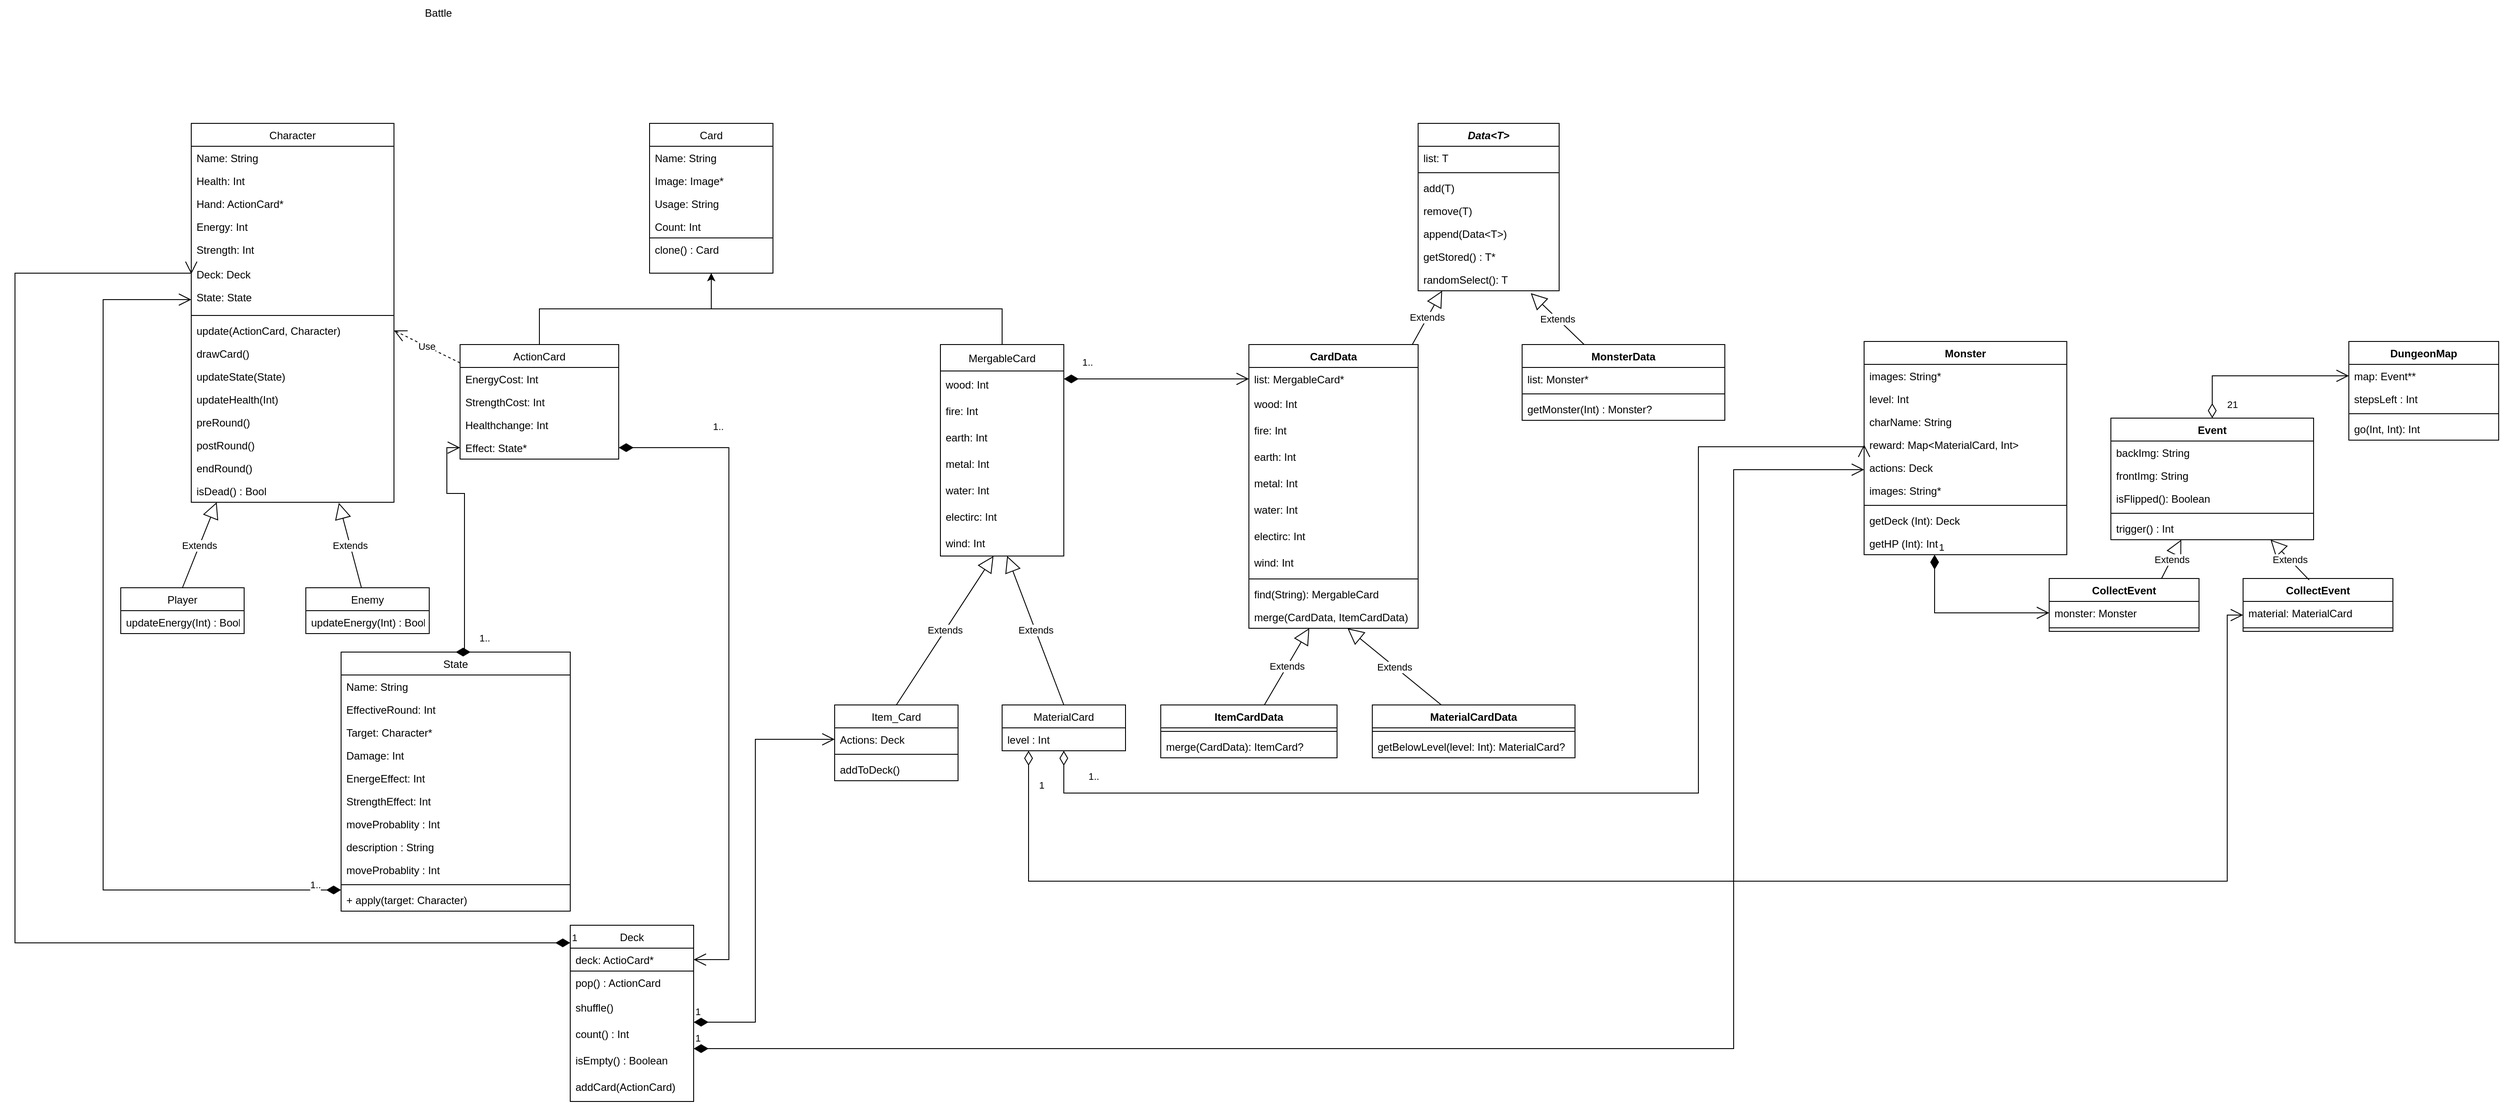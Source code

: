 <mxfile version="20.1.1" type="github">
  <diagram id="cSIMa4QUHb6lEiOD89_U" name="Page-1">
    <mxGraphModel dx="2714" dy="2231" grid="1" gridSize="10" guides="1" tooltips="1" connect="1" arrows="1" fold="1" page="1" pageScale="1" pageWidth="827" pageHeight="1169" math="0" shadow="0">
      <root>
        <mxCell id="0" />
        <mxCell id="1" parent="0" />
        <mxCell id="EJ1EdjsebkWO272Hhb9x-1" value="Player" style="swimlane;fontStyle=0;childLayout=stackLayout;horizontal=1;startSize=26;fillColor=none;horizontalStack=0;resizeParent=1;resizeParentMax=0;resizeLast=0;collapsible=1;marginBottom=0;" parent="1" vertex="1">
          <mxGeometry x="-270" y="-233" width="140" height="52" as="geometry" />
        </mxCell>
        <mxCell id="ngEIwyH2J2gvdWESKETZ-68" value="updateEnergy(Int) : Bool" style="text;strokeColor=default;fillColor=none;align=left;verticalAlign=top;spacingLeft=4;spacingRight=4;overflow=hidden;rotatable=0;points=[[0,0.5],[1,0.5]];portConstraint=eastwest;" vertex="1" parent="EJ1EdjsebkWO272Hhb9x-1">
          <mxGeometry y="26" width="140" height="26" as="geometry" />
        </mxCell>
        <mxCell id="EJ1EdjsebkWO272Hhb9x-5" value="Character" style="swimlane;fontStyle=0;childLayout=stackLayout;horizontal=1;startSize=26;fillColor=none;horizontalStack=0;resizeParent=1;resizeParentMax=0;resizeLast=0;collapsible=1;marginBottom=0;" parent="1" vertex="1">
          <mxGeometry x="-190" y="-760" width="230" height="430" as="geometry" />
        </mxCell>
        <mxCell id="EJ1EdjsebkWO272Hhb9x-7" value="Name: String" style="text;strokeColor=none;fillColor=none;align=left;verticalAlign=top;spacingLeft=4;spacingRight=4;overflow=hidden;rotatable=0;points=[[0,0.5],[1,0.5]];portConstraint=eastwest;" parent="EJ1EdjsebkWO272Hhb9x-5" vertex="1">
          <mxGeometry y="26" width="230" height="26" as="geometry" />
        </mxCell>
        <mxCell id="EJ1EdjsebkWO272Hhb9x-6" value="Health: Int" style="text;strokeColor=none;fillColor=none;align=left;verticalAlign=top;spacingLeft=4;spacingRight=4;overflow=hidden;rotatable=0;points=[[0,0.5],[1,0.5]];portConstraint=eastwest;" parent="EJ1EdjsebkWO272Hhb9x-5" vertex="1">
          <mxGeometry y="52" width="230" height="26" as="geometry" />
        </mxCell>
        <mxCell id="EJ1EdjsebkWO272Hhb9x-19" value="Hand: ActionCard*" style="text;strokeColor=none;fillColor=none;align=left;verticalAlign=top;spacingLeft=4;spacingRight=4;overflow=hidden;rotatable=0;points=[[0,0.5],[1,0.5]];portConstraint=eastwest;" parent="EJ1EdjsebkWO272Hhb9x-5" vertex="1">
          <mxGeometry y="78" width="230" height="26" as="geometry" />
        </mxCell>
        <mxCell id="EJ1EdjsebkWO272Hhb9x-2" value="Energy: Int" style="text;strokeColor=none;fillColor=none;align=left;verticalAlign=top;spacingLeft=4;spacingRight=4;overflow=hidden;rotatable=0;points=[[0,0.5],[1,0.5]];portConstraint=eastwest;" parent="EJ1EdjsebkWO272Hhb9x-5" vertex="1">
          <mxGeometry y="104" width="230" height="26" as="geometry" />
        </mxCell>
        <mxCell id="EJ1EdjsebkWO272Hhb9x-36" value="Strength: Int " style="text;strokeColor=none;fillColor=none;align=left;verticalAlign=top;spacingLeft=4;spacingRight=4;overflow=hidden;rotatable=0;points=[[0,0.5],[1,0.5]];portConstraint=eastwest;" parent="EJ1EdjsebkWO272Hhb9x-5" vertex="1">
          <mxGeometry y="130" width="230" height="28" as="geometry" />
        </mxCell>
        <mxCell id="EJ1EdjsebkWO272Hhb9x-8" value="Deck: Deck" style="text;strokeColor=none;fillColor=none;align=left;verticalAlign=top;spacingLeft=4;spacingRight=4;overflow=hidden;rotatable=0;points=[[0,0.5],[1,0.5]];portConstraint=eastwest;" parent="EJ1EdjsebkWO272Hhb9x-5" vertex="1">
          <mxGeometry y="158" width="230" height="26" as="geometry" />
        </mxCell>
        <mxCell id="EJ1EdjsebkWO272Hhb9x-20" value="State: State" style="text;strokeColor=none;fillColor=none;align=left;verticalAlign=top;spacingLeft=4;spacingRight=4;overflow=hidden;rotatable=0;points=[[0,0.5],[1,0.5]];portConstraint=eastwest;" parent="EJ1EdjsebkWO272Hhb9x-5" vertex="1">
          <mxGeometry y="184" width="230" height="30" as="geometry" />
        </mxCell>
        <mxCell id="EJ1EdjsebkWO272Hhb9x-25" value="" style="line;strokeWidth=1;fillColor=none;align=left;verticalAlign=middle;spacingTop=-1;spacingLeft=3;spacingRight=3;rotatable=0;labelPosition=right;points=[];portConstraint=eastwest;" parent="EJ1EdjsebkWO272Hhb9x-5" vertex="1">
          <mxGeometry y="214" width="230" height="8" as="geometry" />
        </mxCell>
        <mxCell id="EJ1EdjsebkWO272Hhb9x-24" value="update(ActionCard, Character)" style="text;strokeColor=none;fillColor=none;align=left;verticalAlign=top;spacingLeft=4;spacingRight=4;overflow=hidden;rotatable=0;points=[[0,0.5],[1,0.5]];portConstraint=eastwest;" parent="EJ1EdjsebkWO272Hhb9x-5" vertex="1">
          <mxGeometry y="222" width="230" height="26" as="geometry" />
        </mxCell>
        <mxCell id="EJ1EdjsebkWO272Hhb9x-26" value="drawCard()" style="text;strokeColor=none;fillColor=none;align=left;verticalAlign=top;spacingLeft=4;spacingRight=4;overflow=hidden;rotatable=0;points=[[0,0.5],[1,0.5]];portConstraint=eastwest;" parent="EJ1EdjsebkWO272Hhb9x-5" vertex="1">
          <mxGeometry y="248" width="230" height="26" as="geometry" />
        </mxCell>
        <mxCell id="EJ1EdjsebkWO272Hhb9x-27" value="updateState(State)" style="text;strokeColor=none;fillColor=none;align=left;verticalAlign=top;spacingLeft=4;spacingRight=4;overflow=hidden;rotatable=0;points=[[0,0.5],[1,0.5]];portConstraint=eastwest;" parent="EJ1EdjsebkWO272Hhb9x-5" vertex="1">
          <mxGeometry y="274" width="230" height="26" as="geometry" />
        </mxCell>
        <mxCell id="EJ1EdjsebkWO272Hhb9x-34" value="updateHealth(Int)" style="text;strokeColor=none;fillColor=none;align=left;verticalAlign=top;spacingLeft=4;spacingRight=4;overflow=hidden;rotatable=0;points=[[0,0.5],[1,0.5]];portConstraint=eastwest;" parent="EJ1EdjsebkWO272Hhb9x-5" vertex="1">
          <mxGeometry y="300" width="230" height="26" as="geometry" />
        </mxCell>
        <mxCell id="ngEIwyH2J2gvdWESKETZ-41" value="preRound() " style="text;strokeColor=none;fillColor=none;align=left;verticalAlign=top;spacingLeft=4;spacingRight=4;overflow=hidden;rotatable=0;points=[[0,0.5],[1,0.5]];portConstraint=eastwest;" vertex="1" parent="EJ1EdjsebkWO272Hhb9x-5">
          <mxGeometry y="326" width="230" height="26" as="geometry" />
        </mxCell>
        <mxCell id="ngEIwyH2J2gvdWESKETZ-42" value="postRound() " style="text;strokeColor=none;fillColor=none;align=left;verticalAlign=top;spacingLeft=4;spacingRight=4;overflow=hidden;rotatable=0;points=[[0,0.5],[1,0.5]];portConstraint=eastwest;" vertex="1" parent="EJ1EdjsebkWO272Hhb9x-5">
          <mxGeometry y="352" width="230" height="26" as="geometry" />
        </mxCell>
        <mxCell id="EJ1EdjsebkWO272Hhb9x-42" value="endRound() " style="text;strokeColor=none;fillColor=none;align=left;verticalAlign=top;spacingLeft=4;spacingRight=4;overflow=hidden;rotatable=0;points=[[0,0.5],[1,0.5]];portConstraint=eastwest;" parent="EJ1EdjsebkWO272Hhb9x-5" vertex="1">
          <mxGeometry y="378" width="230" height="26" as="geometry" />
        </mxCell>
        <mxCell id="EJ1EdjsebkWO272Hhb9x-41" value="isDead() : Bool" style="text;strokeColor=none;fillColor=none;align=left;verticalAlign=top;spacingLeft=4;spacingRight=4;overflow=hidden;rotatable=0;points=[[0,0.5],[1,0.5]];portConstraint=eastwest;" parent="EJ1EdjsebkWO272Hhb9x-5" vertex="1">
          <mxGeometry y="404" width="230" height="26" as="geometry" />
        </mxCell>
        <mxCell id="EJ1EdjsebkWO272Hhb9x-14" value="Enemy" style="swimlane;fontStyle=0;childLayout=stackLayout;horizontal=1;startSize=26;fillColor=none;horizontalStack=0;resizeParent=1;resizeParentMax=0;resizeLast=0;collapsible=1;marginBottom=0;" parent="1" vertex="1">
          <mxGeometry x="-60" y="-233" width="140" height="52" as="geometry" />
        </mxCell>
        <mxCell id="ngEIwyH2J2gvdWESKETZ-70" value="updateEnergy(Int) : Bool" style="text;strokeColor=default;fillColor=none;align=left;verticalAlign=top;spacingLeft=4;spacingRight=4;overflow=hidden;rotatable=0;points=[[0,0.5],[1,0.5]];portConstraint=eastwest;" vertex="1" parent="EJ1EdjsebkWO272Hhb9x-14">
          <mxGeometry y="26" width="140" height="26" as="geometry" />
        </mxCell>
        <mxCell id="EJ1EdjsebkWO272Hhb9x-46" value="Card" style="swimlane;fontStyle=0;childLayout=stackLayout;horizontal=1;startSize=26;fillColor=none;horizontalStack=0;resizeParent=1;resizeParentMax=0;resizeLast=0;collapsible=1;marginBottom=0;" parent="1" vertex="1">
          <mxGeometry x="330" y="-760" width="140" height="170" as="geometry" />
        </mxCell>
        <mxCell id="EJ1EdjsebkWO272Hhb9x-47" value="Name: String" style="text;strokeColor=none;fillColor=none;align=left;verticalAlign=top;spacingLeft=4;spacingRight=4;overflow=hidden;rotatable=0;points=[[0,0.5],[1,0.5]];portConstraint=eastwest;" parent="EJ1EdjsebkWO272Hhb9x-46" vertex="1">
          <mxGeometry y="26" width="140" height="26" as="geometry" />
        </mxCell>
        <mxCell id="EJ1EdjsebkWO272Hhb9x-48" value="Image: Image*" style="text;strokeColor=none;fillColor=none;align=left;verticalAlign=top;spacingLeft=4;spacingRight=4;overflow=hidden;rotatable=0;points=[[0,0.5],[1,0.5]];portConstraint=eastwest;" parent="EJ1EdjsebkWO272Hhb9x-46" vertex="1">
          <mxGeometry y="52" width="140" height="26" as="geometry" />
        </mxCell>
        <mxCell id="ngEIwyH2J2gvdWESKETZ-14" value="Usage: String" style="text;strokeColor=none;fillColor=none;align=left;verticalAlign=top;spacingLeft=4;spacingRight=4;overflow=hidden;rotatable=0;points=[[0,0.5],[1,0.5]];portConstraint=eastwest;" vertex="1" parent="EJ1EdjsebkWO272Hhb9x-46">
          <mxGeometry y="78" width="140" height="26" as="geometry" />
        </mxCell>
        <mxCell id="EJ1EdjsebkWO272Hhb9x-57" value="Count: Int" style="text;strokeColor=none;fillColor=none;align=left;verticalAlign=top;spacingLeft=4;spacingRight=4;overflow=hidden;rotatable=0;points=[[0,0.5],[1,0.5]];portConstraint=eastwest;" parent="EJ1EdjsebkWO272Hhb9x-46" vertex="1">
          <mxGeometry y="104" width="140" height="26" as="geometry" />
        </mxCell>
        <mxCell id="ngEIwyH2J2gvdWESKETZ-13" value="clone() : Card" style="text;strokeColor=default;fillColor=none;align=left;verticalAlign=top;spacingLeft=4;spacingRight=4;overflow=hidden;rotatable=0;points=[[0,0.5],[1,0.5]];portConstraint=eastwest;" vertex="1" parent="EJ1EdjsebkWO272Hhb9x-46">
          <mxGeometry y="130" width="140" height="40" as="geometry" />
        </mxCell>
        <mxCell id="ngEIwyH2J2gvdWESKETZ-30" style="edgeStyle=orthogonalEdgeStyle;rounded=0;orthogonalLoop=1;jettySize=auto;html=1;exitX=0.5;exitY=0;exitDx=0;exitDy=0;" edge="1" parent="1" source="EJ1EdjsebkWO272Hhb9x-60" target="EJ1EdjsebkWO272Hhb9x-46">
          <mxGeometry relative="1" as="geometry" />
        </mxCell>
        <mxCell id="EJ1EdjsebkWO272Hhb9x-60" value="ActionCard" style="swimlane;fontStyle=0;childLayout=stackLayout;horizontal=1;startSize=26;fillColor=none;horizontalStack=0;resizeParent=1;resizeParentMax=0;resizeLast=0;collapsible=1;marginBottom=0;" parent="1" vertex="1">
          <mxGeometry x="115" y="-509" width="180" height="130" as="geometry" />
        </mxCell>
        <mxCell id="EJ1EdjsebkWO272Hhb9x-49" value="EnergyCost: Int" style="text;strokeColor=none;fillColor=none;align=left;verticalAlign=top;spacingLeft=4;spacingRight=4;overflow=hidden;rotatable=0;points=[[0,0.5],[1,0.5]];portConstraint=eastwest;" parent="EJ1EdjsebkWO272Hhb9x-60" vertex="1">
          <mxGeometry y="26" width="180" height="26" as="geometry" />
        </mxCell>
        <mxCell id="EJ1EdjsebkWO272Hhb9x-95" value="StrengthCost: Int" style="text;strokeColor=none;fillColor=none;align=left;verticalAlign=top;spacingLeft=4;spacingRight=4;overflow=hidden;rotatable=0;points=[[0,0.5],[1,0.5]];portConstraint=eastwest;" parent="EJ1EdjsebkWO272Hhb9x-60" vertex="1">
          <mxGeometry y="52" width="180" height="26" as="geometry" />
        </mxCell>
        <mxCell id="EJ1EdjsebkWO272Hhb9x-56" value="Healthchange: Int" style="text;strokeColor=none;fillColor=none;align=left;verticalAlign=top;spacingLeft=4;spacingRight=4;overflow=hidden;rotatable=0;points=[[0,0.5],[1,0.5]];portConstraint=eastwest;" parent="EJ1EdjsebkWO272Hhb9x-60" vertex="1">
          <mxGeometry y="78" width="180" height="26" as="geometry" />
        </mxCell>
        <mxCell id="EJ1EdjsebkWO272Hhb9x-97" value="Effect: State*" style="text;strokeColor=none;fillColor=none;align=left;verticalAlign=top;spacingLeft=4;spacingRight=4;overflow=hidden;rotatable=0;points=[[0,0.5],[1,0.5]];portConstraint=eastwest;" parent="EJ1EdjsebkWO272Hhb9x-60" vertex="1">
          <mxGeometry y="104" width="180" height="26" as="geometry" />
        </mxCell>
        <mxCell id="EJ1EdjsebkWO272Hhb9x-73" value="Item_Card" style="swimlane;fontStyle=0;childLayout=stackLayout;horizontal=1;startSize=26;fillColor=none;horizontalStack=0;resizeParent=1;resizeParentMax=0;resizeLast=0;collapsible=1;marginBottom=0;" parent="1" vertex="1">
          <mxGeometry x="540" y="-100" width="140" height="86" as="geometry" />
        </mxCell>
        <mxCell id="EJ1EdjsebkWO272Hhb9x-75" value="Actions: Deck" style="text;strokeColor=none;fillColor=none;align=left;verticalAlign=top;spacingLeft=4;spacingRight=4;overflow=hidden;rotatable=0;points=[[0,0.5],[1,0.5]];portConstraint=eastwest;" parent="EJ1EdjsebkWO272Hhb9x-73" vertex="1">
          <mxGeometry y="26" width="140" height="26" as="geometry" />
        </mxCell>
        <mxCell id="EJ1EdjsebkWO272Hhb9x-76" value="" style="line;strokeWidth=1;fillColor=none;align=left;verticalAlign=middle;spacingTop=-1;spacingLeft=3;spacingRight=3;rotatable=0;labelPosition=right;points=[];portConstraint=eastwest;" parent="EJ1EdjsebkWO272Hhb9x-73" vertex="1">
          <mxGeometry y="52" width="140" height="8" as="geometry" />
        </mxCell>
        <mxCell id="EJ1EdjsebkWO272Hhb9x-77" value="addToDeck()" style="text;strokeColor=none;fillColor=none;align=left;verticalAlign=top;spacingLeft=4;spacingRight=4;overflow=hidden;rotatable=0;points=[[0,0.5],[1,0.5]];portConstraint=eastwest;" parent="EJ1EdjsebkWO272Hhb9x-73" vertex="1">
          <mxGeometry y="60" width="140" height="26" as="geometry" />
        </mxCell>
        <mxCell id="EJ1EdjsebkWO272Hhb9x-78" value="MaterialCard" style="swimlane;fontStyle=0;childLayout=stackLayout;horizontal=1;startSize=26;fillColor=none;horizontalStack=0;resizeParent=1;resizeParentMax=0;resizeLast=0;collapsible=1;marginBottom=0;" parent="1" vertex="1">
          <mxGeometry x="730" y="-100" width="140" height="52" as="geometry" />
        </mxCell>
        <mxCell id="EJ1EdjsebkWO272Hhb9x-79" value="level : Int" style="text;strokeColor=none;fillColor=none;align=left;verticalAlign=top;spacingLeft=4;spacingRight=4;overflow=hidden;rotatable=0;points=[[0,0.5],[1,0.5]];portConstraint=eastwest;" parent="EJ1EdjsebkWO272Hhb9x-78" vertex="1">
          <mxGeometry y="26" width="140" height="26" as="geometry" />
        </mxCell>
        <mxCell id="EJ1EdjsebkWO272Hhb9x-98" value="State" style="swimlane;fontStyle=0;childLayout=stackLayout;horizontal=1;startSize=26;fillColor=none;horizontalStack=0;resizeParent=1;resizeParentMax=0;resizeLast=0;collapsible=1;marginBottom=0;" parent="1" vertex="1">
          <mxGeometry x="-20" y="-160" width="260" height="294" as="geometry" />
        </mxCell>
        <mxCell id="EJ1EdjsebkWO272Hhb9x-101" value="Name: String" style="text;strokeColor=none;fillColor=none;align=left;verticalAlign=top;spacingLeft=4;spacingRight=4;overflow=hidden;rotatable=0;points=[[0,0.5],[1,0.5]];portConstraint=eastwest;" parent="EJ1EdjsebkWO272Hhb9x-98" vertex="1">
          <mxGeometry y="26" width="260" height="26" as="geometry" />
        </mxCell>
        <mxCell id="EJ1EdjsebkWO272Hhb9x-99" value="EffectiveRound: Int" style="text;strokeColor=none;fillColor=none;align=left;verticalAlign=top;spacingLeft=4;spacingRight=4;overflow=hidden;rotatable=0;points=[[0,0.5],[1,0.5]];portConstraint=eastwest;" parent="EJ1EdjsebkWO272Hhb9x-98" vertex="1">
          <mxGeometry y="52" width="260" height="26" as="geometry" />
        </mxCell>
        <mxCell id="EJ1EdjsebkWO272Hhb9x-105" value="Target: Character*" style="text;strokeColor=none;fillColor=none;align=left;verticalAlign=top;spacingLeft=4;spacingRight=4;overflow=hidden;rotatable=0;points=[[0,0.5],[1,0.5]];portConstraint=eastwest;" parent="EJ1EdjsebkWO272Hhb9x-98" vertex="1">
          <mxGeometry y="78" width="260" height="26" as="geometry" />
        </mxCell>
        <mxCell id="EJ1EdjsebkWO272Hhb9x-100" value="Damage: Int" style="text;strokeColor=none;fillColor=none;align=left;verticalAlign=top;spacingLeft=4;spacingRight=4;overflow=hidden;rotatable=0;points=[[0,0.5],[1,0.5]];portConstraint=eastwest;" parent="EJ1EdjsebkWO272Hhb9x-98" vertex="1">
          <mxGeometry y="104" width="260" height="26" as="geometry" />
        </mxCell>
        <mxCell id="EJ1EdjsebkWO272Hhb9x-106" value="EnergeEffect: Int" style="text;strokeColor=none;fillColor=none;align=left;verticalAlign=top;spacingLeft=4;spacingRight=4;overflow=hidden;rotatable=0;points=[[0,0.5],[1,0.5]];portConstraint=eastwest;" parent="EJ1EdjsebkWO272Hhb9x-98" vertex="1">
          <mxGeometry y="130" width="260" height="26" as="geometry" />
        </mxCell>
        <mxCell id="EJ1EdjsebkWO272Hhb9x-107" value="StrengthEffect: Int" style="text;strokeColor=none;fillColor=none;align=left;verticalAlign=top;spacingLeft=4;spacingRight=4;overflow=hidden;rotatable=0;points=[[0,0.5],[1,0.5]];portConstraint=eastwest;" parent="EJ1EdjsebkWO272Hhb9x-98" vertex="1">
          <mxGeometry y="156" width="260" height="26" as="geometry" />
        </mxCell>
        <mxCell id="ngEIwyH2J2gvdWESKETZ-34" value="moveProbablity : Int" style="text;strokeColor=none;fillColor=none;align=left;verticalAlign=top;spacingLeft=4;spacingRight=4;overflow=hidden;rotatable=0;points=[[0,0.5],[1,0.5]];portConstraint=eastwest;" vertex="1" parent="EJ1EdjsebkWO272Hhb9x-98">
          <mxGeometry y="182" width="260" height="26" as="geometry" />
        </mxCell>
        <mxCell id="EJ1EdjsebkWO272Hhb9x-104" value="description : String" style="text;strokeColor=none;fillColor=none;align=left;verticalAlign=top;spacingLeft=4;spacingRight=4;overflow=hidden;rotatable=0;points=[[0,0.5],[1,0.5]];portConstraint=eastwest;" parent="EJ1EdjsebkWO272Hhb9x-98" vertex="1">
          <mxGeometry y="208" width="260" height="26" as="geometry" />
        </mxCell>
        <mxCell id="ngEIwyH2J2gvdWESKETZ-33" value="moveProbablity : Int" style="text;strokeColor=none;fillColor=none;align=left;verticalAlign=top;spacingLeft=4;spacingRight=4;overflow=hidden;rotatable=0;points=[[0,0.5],[1,0.5]];portConstraint=eastwest;" vertex="1" parent="EJ1EdjsebkWO272Hhb9x-98">
          <mxGeometry y="234" width="260" height="26" as="geometry" />
        </mxCell>
        <mxCell id="EJ1EdjsebkWO272Hhb9x-102" value="" style="line;strokeWidth=1;fillColor=none;align=left;verticalAlign=middle;spacingTop=-1;spacingLeft=3;spacingRight=3;rotatable=0;labelPosition=right;points=[];portConstraint=eastwest;" parent="EJ1EdjsebkWO272Hhb9x-98" vertex="1">
          <mxGeometry y="260" width="260" height="8" as="geometry" />
        </mxCell>
        <mxCell id="EJ1EdjsebkWO272Hhb9x-103" value="+ apply(target: Character)" style="text;strokeColor=none;fillColor=none;align=left;verticalAlign=top;spacingLeft=4;spacingRight=4;overflow=hidden;rotatable=0;points=[[0,0.5],[1,0.5]];portConstraint=eastwest;fontStyle=0" parent="EJ1EdjsebkWO272Hhb9x-98" vertex="1">
          <mxGeometry y="268" width="260" height="26" as="geometry" />
        </mxCell>
        <mxCell id="ngEIwyH2J2gvdWESKETZ-28" style="edgeStyle=orthogonalEdgeStyle;rounded=0;orthogonalLoop=1;jettySize=auto;html=1;exitX=0.5;exitY=0;exitDx=0;exitDy=0;" edge="1" parent="1" source="ngEIwyH2J2gvdWESKETZ-6" target="EJ1EdjsebkWO272Hhb9x-46">
          <mxGeometry relative="1" as="geometry" />
        </mxCell>
        <mxCell id="ngEIwyH2J2gvdWESKETZ-6" value="MergableCard" style="swimlane;fontStyle=0;childLayout=stackLayout;horizontal=1;startSize=30;horizontalStack=0;resizeParent=1;resizeParentMax=0;resizeLast=0;collapsible=1;marginBottom=0;" vertex="1" parent="1">
          <mxGeometry x="660" y="-509" width="140" height="240" as="geometry" />
        </mxCell>
        <mxCell id="ngEIwyH2J2gvdWESKETZ-7" value="wood: Int" style="text;strokeColor=none;fillColor=none;align=left;verticalAlign=middle;spacingLeft=4;spacingRight=4;overflow=hidden;points=[[0,0.5],[1,0.5]];portConstraint=eastwest;rotatable=0;" vertex="1" parent="ngEIwyH2J2gvdWESKETZ-6">
          <mxGeometry y="30" width="140" height="30" as="geometry" />
        </mxCell>
        <mxCell id="ngEIwyH2J2gvdWESKETZ-8" value="fire: Int" style="text;strokeColor=none;fillColor=none;align=left;verticalAlign=middle;spacingLeft=4;spacingRight=4;overflow=hidden;points=[[0,0.5],[1,0.5]];portConstraint=eastwest;rotatable=0;" vertex="1" parent="ngEIwyH2J2gvdWESKETZ-6">
          <mxGeometry y="60" width="140" height="30" as="geometry" />
        </mxCell>
        <mxCell id="ngEIwyH2J2gvdWESKETZ-16" value="earth: Int" style="text;strokeColor=none;fillColor=none;align=left;verticalAlign=middle;spacingLeft=4;spacingRight=4;overflow=hidden;points=[[0,0.5],[1,0.5]];portConstraint=eastwest;rotatable=0;" vertex="1" parent="ngEIwyH2J2gvdWESKETZ-6">
          <mxGeometry y="90" width="140" height="30" as="geometry" />
        </mxCell>
        <mxCell id="ngEIwyH2J2gvdWESKETZ-9" value="metal: Int" style="text;strokeColor=none;fillColor=none;align=left;verticalAlign=middle;spacingLeft=4;spacingRight=4;overflow=hidden;points=[[0,0.5],[1,0.5]];portConstraint=eastwest;rotatable=0;" vertex="1" parent="ngEIwyH2J2gvdWESKETZ-6">
          <mxGeometry y="120" width="140" height="30" as="geometry" />
        </mxCell>
        <mxCell id="ngEIwyH2J2gvdWESKETZ-17" value="water: Int" style="text;strokeColor=none;fillColor=none;align=left;verticalAlign=middle;spacingLeft=4;spacingRight=4;overflow=hidden;points=[[0,0.5],[1,0.5]];portConstraint=eastwest;rotatable=0;" vertex="1" parent="ngEIwyH2J2gvdWESKETZ-6">
          <mxGeometry y="150" width="140" height="30" as="geometry" />
        </mxCell>
        <mxCell id="ngEIwyH2J2gvdWESKETZ-19" value="electirc: Int" style="text;strokeColor=none;fillColor=none;align=left;verticalAlign=middle;spacingLeft=4;spacingRight=4;overflow=hidden;points=[[0,0.5],[1,0.5]];portConstraint=eastwest;rotatable=0;" vertex="1" parent="ngEIwyH2J2gvdWESKETZ-6">
          <mxGeometry y="180" width="140" height="30" as="geometry" />
        </mxCell>
        <mxCell id="ngEIwyH2J2gvdWESKETZ-18" value="wind: Int" style="text;strokeColor=none;fillColor=none;align=left;verticalAlign=middle;spacingLeft=4;spacingRight=4;overflow=hidden;points=[[0,0.5],[1,0.5]];portConstraint=eastwest;rotatable=0;" vertex="1" parent="ngEIwyH2J2gvdWESKETZ-6">
          <mxGeometry y="210" width="140" height="30" as="geometry" />
        </mxCell>
        <mxCell id="ngEIwyH2J2gvdWESKETZ-40" value="Use" style="endArrow=open;endSize=12;dashed=1;html=1;rounded=0;entryX=1;entryY=0.5;entryDx=0;entryDy=0;" edge="1" parent="1" source="EJ1EdjsebkWO272Hhb9x-60" target="EJ1EdjsebkWO272Hhb9x-24">
          <mxGeometry width="160" relative="1" as="geometry">
            <mxPoint x="-70" y="-510" as="sourcePoint" />
            <mxPoint x="-10" y="-500" as="targetPoint" />
          </mxGeometry>
        </mxCell>
        <mxCell id="ngEIwyH2J2gvdWESKETZ-48" value="Deck" style="swimlane;fontStyle=0;childLayout=stackLayout;horizontal=1;startSize=26;fillColor=none;horizontalStack=0;resizeParent=1;resizeParentMax=0;resizeLast=0;collapsible=1;marginBottom=0;" vertex="1" parent="1">
          <mxGeometry x="240" y="150" width="140" height="200" as="geometry" />
        </mxCell>
        <mxCell id="ngEIwyH2J2gvdWESKETZ-49" value="deck: ActioCard*" style="text;strokeColor=default;fillColor=none;align=left;verticalAlign=top;spacingLeft=4;spacingRight=4;overflow=hidden;rotatable=0;points=[[0,0.5],[1,0.5]];portConstraint=eastwest;" vertex="1" parent="ngEIwyH2J2gvdWESKETZ-48">
          <mxGeometry y="26" width="140" height="26" as="geometry" />
        </mxCell>
        <mxCell id="ngEIwyH2J2gvdWESKETZ-53" value="pop() : ActionCard" style="text;strokeColor=none;fillColor=none;align=left;verticalAlign=top;spacingLeft=4;spacingRight=4;overflow=hidden;rotatable=0;points=[[0,0.5],[1,0.5]];portConstraint=eastwest;" vertex="1" parent="ngEIwyH2J2gvdWESKETZ-48">
          <mxGeometry y="52" width="140" height="28" as="geometry" />
        </mxCell>
        <mxCell id="ngEIwyH2J2gvdWESKETZ-55" value="shuffle() " style="text;strokeColor=none;fillColor=none;align=left;verticalAlign=top;spacingLeft=4;spacingRight=4;overflow=hidden;rotatable=0;points=[[0,0.5],[1,0.5]];portConstraint=eastwest;" vertex="1" parent="ngEIwyH2J2gvdWESKETZ-48">
          <mxGeometry y="80" width="140" height="30" as="geometry" />
        </mxCell>
        <mxCell id="ngEIwyH2J2gvdWESKETZ-54" value="count() : Int" style="text;strokeColor=none;fillColor=none;align=left;verticalAlign=top;spacingLeft=4;spacingRight=4;overflow=hidden;rotatable=0;points=[[0,0.5],[1,0.5]];portConstraint=eastwest;" vertex="1" parent="ngEIwyH2J2gvdWESKETZ-48">
          <mxGeometry y="110" width="140" height="30" as="geometry" />
        </mxCell>
        <mxCell id="ngEIwyH2J2gvdWESKETZ-57" value="isEmpty() : Boolean" style="text;strokeColor=none;fillColor=none;align=left;verticalAlign=top;spacingLeft=4;spacingRight=4;overflow=hidden;rotatable=0;points=[[0,0.5],[1,0.5]];portConstraint=eastwest;" vertex="1" parent="ngEIwyH2J2gvdWESKETZ-48">
          <mxGeometry y="140" width="140" height="30" as="geometry" />
        </mxCell>
        <mxCell id="ngEIwyH2J2gvdWESKETZ-56" value="addCard(ActionCard)" style="text;strokeColor=none;fillColor=none;align=left;verticalAlign=top;spacingLeft=4;spacingRight=4;overflow=hidden;rotatable=0;points=[[0,0.5],[1,0.5]];portConstraint=eastwest;" vertex="1" parent="ngEIwyH2J2gvdWESKETZ-48">
          <mxGeometry y="170" width="140" height="30" as="geometry" />
        </mxCell>
        <mxCell id="ngEIwyH2J2gvdWESKETZ-61" value="1..&amp;nbsp;" style="endArrow=open;html=1;endSize=12;startArrow=diamondThin;startSize=14;startFill=1;edgeStyle=orthogonalEdgeStyle;align=left;verticalAlign=bottom;rounded=0;exitX=0.5;exitY=0;exitDx=0;exitDy=0;entryX=0;entryY=0.5;entryDx=0;entryDy=0;" edge="1" parent="1" source="EJ1EdjsebkWO272Hhb9x-98" target="EJ1EdjsebkWO272Hhb9x-97">
          <mxGeometry x="-0.879" y="-15" relative="1" as="geometry">
            <mxPoint x="-100" y="-310" as="sourcePoint" />
            <mxPoint x="180" y="-370" as="targetPoint" />
            <Array as="points">
              <mxPoint x="120" y="-340" />
              <mxPoint x="100" y="-340" />
              <mxPoint x="100" y="-392" />
            </Array>
            <mxPoint as="offset" />
          </mxGeometry>
        </mxCell>
        <mxCell id="ngEIwyH2J2gvdWESKETZ-62" value="1..&amp;nbsp;" style="endArrow=open;html=1;endSize=12;startArrow=diamondThin;startSize=14;startFill=1;edgeStyle=orthogonalEdgeStyle;align=left;verticalAlign=bottom;rounded=0;entryX=1;entryY=0.5;entryDx=0;entryDy=0;" edge="1" parent="1" source="EJ1EdjsebkWO272Hhb9x-97" target="ngEIwyH2J2gvdWESKETZ-49">
          <mxGeometry x="-0.72" y="15" relative="1" as="geometry">
            <mxPoint x="-100" y="-310" as="sourcePoint" />
            <mxPoint x="60" y="-310" as="targetPoint" />
            <Array as="points">
              <mxPoint x="420" y="-392" />
              <mxPoint x="420" y="189" />
            </Array>
            <mxPoint as="offset" />
          </mxGeometry>
        </mxCell>
        <mxCell id="ngEIwyH2J2gvdWESKETZ-64" value="1" style="endArrow=open;html=1;endSize=12;startArrow=diamondThin;startSize=14;startFill=1;edgeStyle=orthogonalEdgeStyle;align=left;verticalAlign=bottom;rounded=0;entryX=0;entryY=0.5;entryDx=0;entryDy=0;" edge="1" parent="1" source="ngEIwyH2J2gvdWESKETZ-48" target="EJ1EdjsebkWO272Hhb9x-8">
          <mxGeometry x="-1" y="3" relative="1" as="geometry">
            <mxPoint x="-130" y="-110" as="sourcePoint" />
            <mxPoint x="-320" y="-360" as="targetPoint" />
            <Array as="points">
              <mxPoint x="-390" y="170" />
              <mxPoint x="-390" y="-590" />
              <mxPoint x="-190" y="-590" />
            </Array>
          </mxGeometry>
        </mxCell>
        <mxCell id="ngEIwyH2J2gvdWESKETZ-65" value="1.." style="endArrow=open;html=1;endSize=12;startArrow=diamondThin;startSize=14;startFill=1;edgeStyle=orthogonalEdgeStyle;align=left;verticalAlign=bottom;rounded=0;" edge="1" parent="1" source="EJ1EdjsebkWO272Hhb9x-98" target="EJ1EdjsebkWO272Hhb9x-20">
          <mxGeometry x="-0.928" y="3" relative="1" as="geometry">
            <mxPoint x="110" as="sourcePoint" />
            <mxPoint x="-75" y="-570" as="targetPoint" />
            <Array as="points">
              <mxPoint x="-290" y="110" />
              <mxPoint x="-290" y="-560" />
            </Array>
            <mxPoint as="offset" />
          </mxGeometry>
        </mxCell>
        <mxCell id="ngEIwyH2J2gvdWESKETZ-67" value="Extends" style="endArrow=block;endSize=16;endFill=0;html=1;rounded=0;exitX=0.5;exitY=0;exitDx=0;exitDy=0;" edge="1" parent="1" source="EJ1EdjsebkWO272Hhb9x-1" target="EJ1EdjsebkWO272Hhb9x-5">
          <mxGeometry width="160" relative="1" as="geometry">
            <mxPoint x="-100" y="-410" as="sourcePoint" />
            <mxPoint x="-260" y="-660" as="targetPoint" />
          </mxGeometry>
        </mxCell>
        <mxCell id="ngEIwyH2J2gvdWESKETZ-69" value="Extends" style="endArrow=block;endSize=16;endFill=0;html=1;rounded=0;entryX=0.728;entryY=1.023;entryDx=0;entryDy=0;entryPerimeter=0;" edge="1" parent="1" source="EJ1EdjsebkWO272Hhb9x-14" target="EJ1EdjsebkWO272Hhb9x-41">
          <mxGeometry width="160" relative="1" as="geometry">
            <mxPoint x="-190" y="-223" as="sourcePoint" />
            <mxPoint x="-149.793" y="-324" as="targetPoint" />
          </mxGeometry>
        </mxCell>
        <mxCell id="ngEIwyH2J2gvdWESKETZ-71" value="CardData" style="swimlane;fontStyle=1;align=center;verticalAlign=top;childLayout=stackLayout;horizontal=1;startSize=26;horizontalStack=0;resizeParent=1;resizeParentMax=0;resizeLast=0;collapsible=1;marginBottom=0;strokeColor=default;" vertex="1" parent="1">
          <mxGeometry x="1010" y="-509" width="192" height="322" as="geometry" />
        </mxCell>
        <mxCell id="ngEIwyH2J2gvdWESKETZ-94" value="list: MergableCard*" style="text;strokeColor=none;fillColor=none;align=left;verticalAlign=top;spacingLeft=4;spacingRight=4;overflow=hidden;rotatable=0;points=[[0,0.5],[1,0.5]];portConstraint=eastwest;" vertex="1" parent="ngEIwyH2J2gvdWESKETZ-71">
          <mxGeometry y="26" width="192" height="26" as="geometry" />
        </mxCell>
        <mxCell id="ngEIwyH2J2gvdWESKETZ-87" value="wood: Int" style="text;strokeColor=none;fillColor=none;align=left;verticalAlign=middle;spacingLeft=4;spacingRight=4;overflow=hidden;points=[[0,0.5],[1,0.5]];portConstraint=eastwest;rotatable=0;" vertex="1" parent="ngEIwyH2J2gvdWESKETZ-71">
          <mxGeometry y="52" width="192" height="30" as="geometry" />
        </mxCell>
        <mxCell id="ngEIwyH2J2gvdWESKETZ-88" value="fire: Int" style="text;strokeColor=none;fillColor=none;align=left;verticalAlign=middle;spacingLeft=4;spacingRight=4;overflow=hidden;points=[[0,0.5],[1,0.5]];portConstraint=eastwest;rotatable=0;" vertex="1" parent="ngEIwyH2J2gvdWESKETZ-71">
          <mxGeometry y="82" width="192" height="30" as="geometry" />
        </mxCell>
        <mxCell id="ngEIwyH2J2gvdWESKETZ-89" value="earth: Int" style="text;strokeColor=none;fillColor=none;align=left;verticalAlign=middle;spacingLeft=4;spacingRight=4;overflow=hidden;points=[[0,0.5],[1,0.5]];portConstraint=eastwest;rotatable=0;" vertex="1" parent="ngEIwyH2J2gvdWESKETZ-71">
          <mxGeometry y="112" width="192" height="30" as="geometry" />
        </mxCell>
        <mxCell id="ngEIwyH2J2gvdWESKETZ-90" value="metal: Int" style="text;strokeColor=none;fillColor=none;align=left;verticalAlign=middle;spacingLeft=4;spacingRight=4;overflow=hidden;points=[[0,0.5],[1,0.5]];portConstraint=eastwest;rotatable=0;" vertex="1" parent="ngEIwyH2J2gvdWESKETZ-71">
          <mxGeometry y="142" width="192" height="30" as="geometry" />
        </mxCell>
        <mxCell id="ngEIwyH2J2gvdWESKETZ-91" value="water: Int" style="text;strokeColor=none;fillColor=none;align=left;verticalAlign=middle;spacingLeft=4;spacingRight=4;overflow=hidden;points=[[0,0.5],[1,0.5]];portConstraint=eastwest;rotatable=0;" vertex="1" parent="ngEIwyH2J2gvdWESKETZ-71">
          <mxGeometry y="172" width="192" height="30" as="geometry" />
        </mxCell>
        <mxCell id="ngEIwyH2J2gvdWESKETZ-92" value="electirc: Int" style="text;strokeColor=none;fillColor=none;align=left;verticalAlign=middle;spacingLeft=4;spacingRight=4;overflow=hidden;points=[[0,0.5],[1,0.5]];portConstraint=eastwest;rotatable=0;" vertex="1" parent="ngEIwyH2J2gvdWESKETZ-71">
          <mxGeometry y="202" width="192" height="30" as="geometry" />
        </mxCell>
        <mxCell id="ngEIwyH2J2gvdWESKETZ-93" value="wind: Int" style="text;strokeColor=none;fillColor=none;align=left;verticalAlign=middle;spacingLeft=4;spacingRight=4;overflow=hidden;points=[[0,0.5],[1,0.5]];portConstraint=eastwest;rotatable=0;" vertex="1" parent="ngEIwyH2J2gvdWESKETZ-71">
          <mxGeometry y="232" width="192" height="30" as="geometry" />
        </mxCell>
        <mxCell id="ngEIwyH2J2gvdWESKETZ-73" value="" style="line;strokeWidth=1;fillColor=none;align=left;verticalAlign=middle;spacingTop=-1;spacingLeft=3;spacingRight=3;rotatable=0;labelPosition=right;points=[];portConstraint=eastwest;" vertex="1" parent="ngEIwyH2J2gvdWESKETZ-71">
          <mxGeometry y="262" width="192" height="8" as="geometry" />
        </mxCell>
        <mxCell id="ngEIwyH2J2gvdWESKETZ-74" value="find(String): MergableCard" style="text;strokeColor=none;fillColor=none;align=left;verticalAlign=top;spacingLeft=4;spacingRight=4;overflow=hidden;rotatable=0;points=[[0,0.5],[1,0.5]];portConstraint=eastwest;" vertex="1" parent="ngEIwyH2J2gvdWESKETZ-71">
          <mxGeometry y="270" width="192" height="26" as="geometry" />
        </mxCell>
        <mxCell id="ngEIwyH2J2gvdWESKETZ-96" value="merge(CardData, ItemCardData)" style="text;strokeColor=none;fillColor=none;align=left;verticalAlign=top;spacingLeft=4;spacingRight=4;overflow=hidden;rotatable=0;points=[[0,0.5],[1,0.5]];portConstraint=eastwest;" vertex="1" parent="ngEIwyH2J2gvdWESKETZ-71">
          <mxGeometry y="296" width="192" height="26" as="geometry" />
        </mxCell>
        <mxCell id="ngEIwyH2J2gvdWESKETZ-75" value="Data&lt;T&gt;" style="swimlane;fontStyle=3;align=center;verticalAlign=top;childLayout=stackLayout;horizontal=1;startSize=26;horizontalStack=0;resizeParent=1;resizeParentMax=0;resizeLast=0;collapsible=1;marginBottom=0;strokeColor=default;" vertex="1" parent="1">
          <mxGeometry x="1202" y="-760" width="160" height="190" as="geometry" />
        </mxCell>
        <mxCell id="ngEIwyH2J2gvdWESKETZ-76" value="list: T" style="text;strokeColor=none;fillColor=none;align=left;verticalAlign=top;spacingLeft=4;spacingRight=4;overflow=hidden;rotatable=0;points=[[0,0.5],[1,0.5]];portConstraint=eastwest;" vertex="1" parent="ngEIwyH2J2gvdWESKETZ-75">
          <mxGeometry y="26" width="160" height="26" as="geometry" />
        </mxCell>
        <mxCell id="ngEIwyH2J2gvdWESKETZ-77" value="" style="line;strokeWidth=1;fillColor=none;align=left;verticalAlign=middle;spacingTop=-1;spacingLeft=3;spacingRight=3;rotatable=0;labelPosition=right;points=[];portConstraint=eastwest;" vertex="1" parent="ngEIwyH2J2gvdWESKETZ-75">
          <mxGeometry y="52" width="160" height="8" as="geometry" />
        </mxCell>
        <mxCell id="ngEIwyH2J2gvdWESKETZ-79" value="add(T)&#xa;" style="text;strokeColor=none;fillColor=none;align=left;verticalAlign=top;spacingLeft=4;spacingRight=4;overflow=hidden;rotatable=0;points=[[0,0.5],[1,0.5]];portConstraint=eastwest;" vertex="1" parent="ngEIwyH2J2gvdWESKETZ-75">
          <mxGeometry y="60" width="160" height="26" as="geometry" />
        </mxCell>
        <mxCell id="ngEIwyH2J2gvdWESKETZ-80" value="remove(T)" style="text;strokeColor=none;fillColor=none;align=left;verticalAlign=top;spacingLeft=4;spacingRight=4;overflow=hidden;rotatable=0;points=[[0,0.5],[1,0.5]];portConstraint=eastwest;" vertex="1" parent="ngEIwyH2J2gvdWESKETZ-75">
          <mxGeometry y="86" width="160" height="26" as="geometry" />
        </mxCell>
        <mxCell id="ngEIwyH2J2gvdWESKETZ-78" value="append(Data&lt;T&gt;)" style="text;strokeColor=none;fillColor=none;align=left;verticalAlign=top;spacingLeft=4;spacingRight=4;overflow=hidden;rotatable=0;points=[[0,0.5],[1,0.5]];portConstraint=eastwest;" vertex="1" parent="ngEIwyH2J2gvdWESKETZ-75">
          <mxGeometry y="112" width="160" height="26" as="geometry" />
        </mxCell>
        <mxCell id="ngEIwyH2J2gvdWESKETZ-81" value="getStored() : T*" style="text;strokeColor=none;fillColor=none;align=left;verticalAlign=top;spacingLeft=4;spacingRight=4;overflow=hidden;rotatable=0;points=[[0,0.5],[1,0.5]];portConstraint=eastwest;" vertex="1" parent="ngEIwyH2J2gvdWESKETZ-75">
          <mxGeometry y="138" width="160" height="26" as="geometry" />
        </mxCell>
        <mxCell id="ngEIwyH2J2gvdWESKETZ-82" value="randomSelect(): T" style="text;strokeColor=none;fillColor=none;align=left;verticalAlign=top;spacingLeft=4;spacingRight=4;overflow=hidden;rotatable=0;points=[[0,0.5],[1,0.5]];portConstraint=eastwest;" vertex="1" parent="ngEIwyH2J2gvdWESKETZ-75">
          <mxGeometry y="164" width="160" height="26" as="geometry" />
        </mxCell>
        <mxCell id="ngEIwyH2J2gvdWESKETZ-83" value="Extends" style="endArrow=block;endSize=16;endFill=0;html=1;rounded=0;" edge="1" parent="1" source="ngEIwyH2J2gvdWESKETZ-71" target="ngEIwyH2J2gvdWESKETZ-75">
          <mxGeometry width="160" relative="1" as="geometry">
            <mxPoint x="1140" y="-670" as="sourcePoint" />
            <mxPoint x="1300" y="-670" as="targetPoint" />
          </mxGeometry>
        </mxCell>
        <mxCell id="ngEIwyH2J2gvdWESKETZ-85" value="Battle" style="text;html=1;align=center;verticalAlign=middle;resizable=0;points=[];autosize=1;strokeColor=none;fillColor=none;" vertex="1" parent="1">
          <mxGeometry x="65" y="-900" width="50" height="30" as="geometry" />
        </mxCell>
        <mxCell id="ngEIwyH2J2gvdWESKETZ-95" value="1.." style="endArrow=open;html=1;endSize=12;startArrow=diamondThin;startSize=14;startFill=1;edgeStyle=orthogonalEdgeStyle;align=left;verticalAlign=bottom;rounded=0;" edge="1" parent="1" source="ngEIwyH2J2gvdWESKETZ-6" target="ngEIwyH2J2gvdWESKETZ-94">
          <mxGeometry x="-0.818" y="10" relative="1" as="geometry">
            <mxPoint x="880" y="-490" as="sourcePoint" />
            <mxPoint x="1110" y="-440" as="targetPoint" />
            <Array as="points">
              <mxPoint x="920" y="-470" />
              <mxPoint x="920" y="-470" />
            </Array>
            <mxPoint as="offset" />
          </mxGeometry>
        </mxCell>
        <mxCell id="ngEIwyH2J2gvdWESKETZ-97" value="ItemCardData" style="swimlane;fontStyle=1;align=center;verticalAlign=top;childLayout=stackLayout;horizontal=1;startSize=26;horizontalStack=0;resizeParent=1;resizeParentMax=0;resizeLast=0;collapsible=1;marginBottom=0;strokeColor=default;" vertex="1" parent="1">
          <mxGeometry x="910" y="-100" width="200" height="60" as="geometry" />
        </mxCell>
        <mxCell id="ngEIwyH2J2gvdWESKETZ-106" value="" style="line;strokeWidth=1;fillColor=none;align=left;verticalAlign=middle;spacingTop=-1;spacingLeft=3;spacingRight=3;rotatable=0;labelPosition=right;points=[];portConstraint=eastwest;" vertex="1" parent="ngEIwyH2J2gvdWESKETZ-97">
          <mxGeometry y="26" width="200" height="8" as="geometry" />
        </mxCell>
        <mxCell id="ngEIwyH2J2gvdWESKETZ-108" value="merge(CardData): ItemCard?" style="text;strokeColor=none;fillColor=none;align=left;verticalAlign=top;spacingLeft=4;spacingRight=4;overflow=hidden;rotatable=0;points=[[0,0.5],[1,0.5]];portConstraint=eastwest;" vertex="1" parent="ngEIwyH2J2gvdWESKETZ-97">
          <mxGeometry y="34" width="200" height="26" as="geometry" />
        </mxCell>
        <mxCell id="ngEIwyH2J2gvdWESKETZ-109" value="Extends" style="endArrow=block;endSize=16;endFill=0;html=1;rounded=0;exitX=0.5;exitY=0;exitDx=0;exitDy=0;" edge="1" parent="1" source="EJ1EdjsebkWO272Hhb9x-73" target="ngEIwyH2J2gvdWESKETZ-18">
          <mxGeometry width="160" relative="1" as="geometry">
            <mxPoint x="750" y="-150" as="sourcePoint" />
            <mxPoint x="920" y="-150" as="targetPoint" />
          </mxGeometry>
        </mxCell>
        <mxCell id="ngEIwyH2J2gvdWESKETZ-110" value="Extends" style="endArrow=block;endSize=16;endFill=0;html=1;rounded=0;exitX=0.5;exitY=0;exitDx=0;exitDy=0;" edge="1" parent="1" source="EJ1EdjsebkWO272Hhb9x-78" target="ngEIwyH2J2gvdWESKETZ-18">
          <mxGeometry width="160" relative="1" as="geometry">
            <mxPoint x="620" y="-90" as="sourcePoint" />
            <mxPoint x="730" y="-260" as="targetPoint" />
          </mxGeometry>
        </mxCell>
        <mxCell id="ngEIwyH2J2gvdWESKETZ-112" value="MaterialCardData" style="swimlane;fontStyle=1;align=center;verticalAlign=top;childLayout=stackLayout;horizontal=1;startSize=26;horizontalStack=0;resizeParent=1;resizeParentMax=0;resizeLast=0;collapsible=1;marginBottom=0;strokeColor=default;" vertex="1" parent="1">
          <mxGeometry x="1150" y="-100" width="230" height="60" as="geometry" />
        </mxCell>
        <mxCell id="ngEIwyH2J2gvdWESKETZ-114" value="" style="line;strokeWidth=1;fillColor=none;align=left;verticalAlign=middle;spacingTop=-1;spacingLeft=3;spacingRight=3;rotatable=0;labelPosition=right;points=[];portConstraint=eastwest;" vertex="1" parent="ngEIwyH2J2gvdWESKETZ-112">
          <mxGeometry y="26" width="230" height="8" as="geometry" />
        </mxCell>
        <mxCell id="ngEIwyH2J2gvdWESKETZ-115" value="getBelowLevel(level: Int): MaterialCard?" style="text;strokeColor=none;fillColor=none;align=left;verticalAlign=top;spacingLeft=4;spacingRight=4;overflow=hidden;rotatable=0;points=[[0,0.5],[1,0.5]];portConstraint=eastwest;" vertex="1" parent="ngEIwyH2J2gvdWESKETZ-112">
          <mxGeometry y="34" width="230" height="26" as="geometry" />
        </mxCell>
        <mxCell id="ngEIwyH2J2gvdWESKETZ-117" value="1" style="endArrow=open;html=1;endSize=12;startArrow=diamondThin;startSize=14;startFill=1;edgeStyle=orthogonalEdgeStyle;align=left;verticalAlign=bottom;rounded=0;" edge="1" parent="1" source="ngEIwyH2J2gvdWESKETZ-48" target="EJ1EdjsebkWO272Hhb9x-75">
          <mxGeometry x="-1" y="3" relative="1" as="geometry">
            <mxPoint x="170" y="-150" as="sourcePoint" />
            <mxPoint x="330" y="-150" as="targetPoint" />
            <Array as="points">
              <mxPoint x="450" y="260" />
              <mxPoint x="450" y="-61" />
            </Array>
          </mxGeometry>
        </mxCell>
        <mxCell id="ngEIwyH2J2gvdWESKETZ-118" value="Extends" style="endArrow=block;endSize=16;endFill=0;html=1;rounded=0;entryX=0.357;entryY=0.996;entryDx=0;entryDy=0;entryPerimeter=0;" edge="1" parent="1" source="ngEIwyH2J2gvdWESKETZ-97" target="ngEIwyH2J2gvdWESKETZ-96">
          <mxGeometry width="160" relative="1" as="geometry">
            <mxPoint x="620" y="-90" as="sourcePoint" />
            <mxPoint x="730.217" y="-259" as="targetPoint" />
          </mxGeometry>
        </mxCell>
        <mxCell id="ngEIwyH2J2gvdWESKETZ-119" value="Extends" style="endArrow=block;endSize=16;endFill=0;html=1;rounded=0;" edge="1" parent="1" source="ngEIwyH2J2gvdWESKETZ-112" target="ngEIwyH2J2gvdWESKETZ-96">
          <mxGeometry width="160" relative="1" as="geometry">
            <mxPoint x="1037.56" y="-90" as="sourcePoint" />
            <mxPoint x="1088.544" y="-177.104" as="targetPoint" />
          </mxGeometry>
        </mxCell>
        <mxCell id="ngEIwyH2J2gvdWESKETZ-120" value="MonsterData" style="swimlane;fontStyle=1;align=center;verticalAlign=top;childLayout=stackLayout;horizontal=1;startSize=26;horizontalStack=0;resizeParent=1;resizeParentMax=0;resizeLast=0;collapsible=1;marginBottom=0;strokeColor=default;" vertex="1" parent="1">
          <mxGeometry x="1320" y="-509" width="230" height="86" as="geometry" />
        </mxCell>
        <mxCell id="ngEIwyH2J2gvdWESKETZ-125" value="list: Monster*" style="text;strokeColor=none;fillColor=none;align=left;verticalAlign=top;spacingLeft=4;spacingRight=4;overflow=hidden;rotatable=0;points=[[0,0.5],[1,0.5]];portConstraint=eastwest;" vertex="1" parent="ngEIwyH2J2gvdWESKETZ-120">
          <mxGeometry y="26" width="230" height="26" as="geometry" />
        </mxCell>
        <mxCell id="ngEIwyH2J2gvdWESKETZ-121" value="" style="line;strokeWidth=1;fillColor=none;align=left;verticalAlign=middle;spacingTop=-1;spacingLeft=3;spacingRight=3;rotatable=0;labelPosition=right;points=[];portConstraint=eastwest;" vertex="1" parent="ngEIwyH2J2gvdWESKETZ-120">
          <mxGeometry y="52" width="230" height="8" as="geometry" />
        </mxCell>
        <mxCell id="ngEIwyH2J2gvdWESKETZ-122" value="getMonster(Int) : Monster?" style="text;strokeColor=none;fillColor=none;align=left;verticalAlign=top;spacingLeft=4;spacingRight=4;overflow=hidden;rotatable=0;points=[[0,0.5],[1,0.5]];portConstraint=eastwest;" vertex="1" parent="ngEIwyH2J2gvdWESKETZ-120">
          <mxGeometry y="60" width="230" height="26" as="geometry" />
        </mxCell>
        <mxCell id="ngEIwyH2J2gvdWESKETZ-123" value="Extends" style="endArrow=block;endSize=16;endFill=0;html=1;rounded=0;entryX=0.799;entryY=1.104;entryDx=0;entryDy=0;entryPerimeter=0;" edge="1" parent="1" source="ngEIwyH2J2gvdWESKETZ-120" target="ngEIwyH2J2gvdWESKETZ-82">
          <mxGeometry width="160" relative="1" as="geometry">
            <mxPoint x="1200" y="-550" as="sourcePoint" />
            <mxPoint x="1360" y="-550" as="targetPoint" />
          </mxGeometry>
        </mxCell>
        <mxCell id="ngEIwyH2J2gvdWESKETZ-126" value="Monster" style="swimlane;fontStyle=1;align=center;verticalAlign=top;childLayout=stackLayout;horizontal=1;startSize=26;horizontalStack=0;resizeParent=1;resizeParentMax=0;resizeLast=0;collapsible=1;marginBottom=0;strokeColor=default;" vertex="1" parent="1">
          <mxGeometry x="1708" y="-512.5" width="230" height="242" as="geometry" />
        </mxCell>
        <mxCell id="ngEIwyH2J2gvdWESKETZ-127" value="images: String*" style="text;strokeColor=none;fillColor=none;align=left;verticalAlign=top;spacingLeft=4;spacingRight=4;overflow=hidden;rotatable=0;points=[[0,0.5],[1,0.5]];portConstraint=eastwest;" vertex="1" parent="ngEIwyH2J2gvdWESKETZ-126">
          <mxGeometry y="26" width="230" height="26" as="geometry" />
        </mxCell>
        <mxCell id="ngEIwyH2J2gvdWESKETZ-131" value="level: Int" style="text;strokeColor=none;fillColor=none;align=left;verticalAlign=top;spacingLeft=4;spacingRight=4;overflow=hidden;rotatable=0;points=[[0,0.5],[1,0.5]];portConstraint=eastwest;" vertex="1" parent="ngEIwyH2J2gvdWESKETZ-126">
          <mxGeometry y="52" width="230" height="26" as="geometry" />
        </mxCell>
        <mxCell id="ngEIwyH2J2gvdWESKETZ-133" value="charName: String" style="text;strokeColor=none;fillColor=none;align=left;verticalAlign=top;spacingLeft=4;spacingRight=4;overflow=hidden;rotatable=0;points=[[0,0.5],[1,0.5]];portConstraint=eastwest;" vertex="1" parent="ngEIwyH2J2gvdWESKETZ-126">
          <mxGeometry y="78" width="230" height="26" as="geometry" />
        </mxCell>
        <mxCell id="ngEIwyH2J2gvdWESKETZ-134" value="reward: Map&lt;MaterialCard, Int&gt;" style="text;strokeColor=none;fillColor=none;align=left;verticalAlign=top;spacingLeft=4;spacingRight=4;overflow=hidden;rotatable=0;points=[[0,0.5],[1,0.5]];portConstraint=eastwest;" vertex="1" parent="ngEIwyH2J2gvdWESKETZ-126">
          <mxGeometry y="104" width="230" height="26" as="geometry" />
        </mxCell>
        <mxCell id="ngEIwyH2J2gvdWESKETZ-132" value="actions: Deck" style="text;strokeColor=none;fillColor=none;align=left;verticalAlign=top;spacingLeft=4;spacingRight=4;overflow=hidden;rotatable=0;points=[[0,0.5],[1,0.5]];portConstraint=eastwest;" vertex="1" parent="ngEIwyH2J2gvdWESKETZ-126">
          <mxGeometry y="130" width="230" height="26" as="geometry" />
        </mxCell>
        <mxCell id="ngEIwyH2J2gvdWESKETZ-130" value="images: String*" style="text;strokeColor=none;fillColor=none;align=left;verticalAlign=top;spacingLeft=4;spacingRight=4;overflow=hidden;rotatable=0;points=[[0,0.5],[1,0.5]];portConstraint=eastwest;" vertex="1" parent="ngEIwyH2J2gvdWESKETZ-126">
          <mxGeometry y="156" width="230" height="26" as="geometry" />
        </mxCell>
        <mxCell id="ngEIwyH2J2gvdWESKETZ-128" value="" style="line;strokeWidth=1;fillColor=none;align=left;verticalAlign=middle;spacingTop=-1;spacingLeft=3;spacingRight=3;rotatable=0;labelPosition=right;points=[];portConstraint=eastwest;" vertex="1" parent="ngEIwyH2J2gvdWESKETZ-126">
          <mxGeometry y="182" width="230" height="8" as="geometry" />
        </mxCell>
        <mxCell id="ngEIwyH2J2gvdWESKETZ-129" value="getDeck (Int): Deck" style="text;strokeColor=none;fillColor=none;align=left;verticalAlign=top;spacingLeft=4;spacingRight=4;overflow=hidden;rotatable=0;points=[[0,0.5],[1,0.5]];portConstraint=eastwest;" vertex="1" parent="ngEIwyH2J2gvdWESKETZ-126">
          <mxGeometry y="190" width="230" height="26" as="geometry" />
        </mxCell>
        <mxCell id="ngEIwyH2J2gvdWESKETZ-135" value="getHP (Int): Int" style="text;strokeColor=none;fillColor=none;align=left;verticalAlign=top;spacingLeft=4;spacingRight=4;overflow=hidden;rotatable=0;points=[[0,0.5],[1,0.5]];portConstraint=eastwest;" vertex="1" parent="ngEIwyH2J2gvdWESKETZ-126">
          <mxGeometry y="216" width="230" height="26" as="geometry" />
        </mxCell>
        <mxCell id="ngEIwyH2J2gvdWESKETZ-136" value="1.." style="endArrow=open;html=1;endSize=12;startArrow=diamondThin;startSize=14;startFill=0;edgeStyle=orthogonalEdgeStyle;align=left;verticalAlign=bottom;rounded=0;entryX=0;entryY=0.5;entryDx=0;entryDy=0;" edge="1" parent="1" source="EJ1EdjsebkWO272Hhb9x-78" target="ngEIwyH2J2gvdWESKETZ-134">
          <mxGeometry x="-0.891" y="10" relative="1" as="geometry">
            <mxPoint x="820" y="-240" as="sourcePoint" />
            <mxPoint x="980" y="-240" as="targetPoint" />
            <Array as="points">
              <mxPoint x="800" />
              <mxPoint x="1520" />
              <mxPoint x="1520" y="-393" />
            </Array>
            <mxPoint as="offset" />
          </mxGeometry>
        </mxCell>
        <mxCell id="ngEIwyH2J2gvdWESKETZ-137" value="1" style="endArrow=open;html=1;endSize=12;startArrow=diamondThin;startSize=14;startFill=1;edgeStyle=orthogonalEdgeStyle;align=left;verticalAlign=bottom;rounded=0;" edge="1" parent="1" source="ngEIwyH2J2gvdWESKETZ-48" target="ngEIwyH2J2gvdWESKETZ-132">
          <mxGeometry x="-1" y="3" relative="1" as="geometry">
            <mxPoint x="280" y="140" as="sourcePoint" />
            <mxPoint x="1600" y="-310" as="targetPoint" />
            <Array as="points">
              <mxPoint x="1560" y="290" />
              <mxPoint x="1560" y="-367" />
            </Array>
          </mxGeometry>
        </mxCell>
        <mxCell id="ngEIwyH2J2gvdWESKETZ-138" value="DungeonMap" style="swimlane;fontStyle=1;align=center;verticalAlign=top;childLayout=stackLayout;horizontal=1;startSize=26;horizontalStack=0;resizeParent=1;resizeParentMax=0;resizeLast=0;collapsible=1;marginBottom=0;strokeColor=default;" vertex="1" parent="1">
          <mxGeometry x="2258" y="-512.5" width="170" height="112" as="geometry" />
        </mxCell>
        <mxCell id="ngEIwyH2J2gvdWESKETZ-139" value="map: Event**" style="text;strokeColor=none;fillColor=none;align=left;verticalAlign=top;spacingLeft=4;spacingRight=4;overflow=hidden;rotatable=0;points=[[0,0.5],[1,0.5]];portConstraint=eastwest;" vertex="1" parent="ngEIwyH2J2gvdWESKETZ-138">
          <mxGeometry y="26" width="170" height="26" as="geometry" />
        </mxCell>
        <mxCell id="ngEIwyH2J2gvdWESKETZ-140" value="stepsLeft : Int" style="text;strokeColor=none;fillColor=none;align=left;verticalAlign=top;spacingLeft=4;spacingRight=4;overflow=hidden;rotatable=0;points=[[0,0.5],[1,0.5]];portConstraint=eastwest;" vertex="1" parent="ngEIwyH2J2gvdWESKETZ-138">
          <mxGeometry y="52" width="170" height="26" as="geometry" />
        </mxCell>
        <mxCell id="ngEIwyH2J2gvdWESKETZ-145" value="" style="line;strokeWidth=1;fillColor=none;align=left;verticalAlign=middle;spacingTop=-1;spacingLeft=3;spacingRight=3;rotatable=0;labelPosition=right;points=[];portConstraint=eastwest;" vertex="1" parent="ngEIwyH2J2gvdWESKETZ-138">
          <mxGeometry y="78" width="170" height="8" as="geometry" />
        </mxCell>
        <mxCell id="ngEIwyH2J2gvdWESKETZ-146" value="go(Int, Int): Int" style="text;strokeColor=none;fillColor=none;align=left;verticalAlign=top;spacingLeft=4;spacingRight=4;overflow=hidden;rotatable=0;points=[[0,0.5],[1,0.5]];portConstraint=eastwest;" vertex="1" parent="ngEIwyH2J2gvdWESKETZ-138">
          <mxGeometry y="86" width="170" height="26" as="geometry" />
        </mxCell>
        <mxCell id="ngEIwyH2J2gvdWESKETZ-148" value="Event" style="swimlane;fontStyle=1;align=center;verticalAlign=top;childLayout=stackLayout;horizontal=1;startSize=26;horizontalStack=0;resizeParent=1;resizeParentMax=0;resizeLast=0;collapsible=1;marginBottom=0;strokeColor=default;" vertex="1" parent="1">
          <mxGeometry x="1988" y="-425.5" width="230" height="138" as="geometry" />
        </mxCell>
        <mxCell id="ngEIwyH2J2gvdWESKETZ-161" value="backImg: String" style="text;strokeColor=none;fillColor=none;align=left;verticalAlign=top;spacingLeft=4;spacingRight=4;overflow=hidden;rotatable=0;points=[[0,0.5],[1,0.5]];portConstraint=eastwest;" vertex="1" parent="ngEIwyH2J2gvdWESKETZ-148">
          <mxGeometry y="26" width="230" height="26" as="geometry" />
        </mxCell>
        <mxCell id="ngEIwyH2J2gvdWESKETZ-162" value="frontImg: String" style="text;strokeColor=none;fillColor=none;align=left;verticalAlign=top;spacingLeft=4;spacingRight=4;overflow=hidden;rotatable=0;points=[[0,0.5],[1,0.5]];portConstraint=eastwest;" vertex="1" parent="ngEIwyH2J2gvdWESKETZ-148">
          <mxGeometry y="52" width="230" height="26" as="geometry" />
        </mxCell>
        <mxCell id="ngEIwyH2J2gvdWESKETZ-152" value="isFlipped(): Boolean" style="text;strokeColor=none;fillColor=none;align=left;verticalAlign=top;spacingLeft=4;spacingRight=4;overflow=hidden;rotatable=0;points=[[0,0.5],[1,0.5]];portConstraint=eastwest;" vertex="1" parent="ngEIwyH2J2gvdWESKETZ-148">
          <mxGeometry y="78" width="230" height="26" as="geometry" />
        </mxCell>
        <mxCell id="ngEIwyH2J2gvdWESKETZ-151" value="" style="line;strokeWidth=1;fillColor=none;align=left;verticalAlign=middle;spacingTop=-1;spacingLeft=3;spacingRight=3;rotatable=0;labelPosition=right;points=[];portConstraint=eastwest;" vertex="1" parent="ngEIwyH2J2gvdWESKETZ-148">
          <mxGeometry y="104" width="230" height="8" as="geometry" />
        </mxCell>
        <mxCell id="ngEIwyH2J2gvdWESKETZ-150" value="trigger() : Int" style="text;strokeColor=none;fillColor=none;align=left;verticalAlign=top;spacingLeft=4;spacingRight=4;overflow=hidden;rotatable=0;points=[[0,0.5],[1,0.5]];portConstraint=eastwest;" vertex="1" parent="ngEIwyH2J2gvdWESKETZ-148">
          <mxGeometry y="112" width="230" height="26" as="geometry" />
        </mxCell>
        <mxCell id="ngEIwyH2J2gvdWESKETZ-154" value="21" style="endArrow=open;html=1;endSize=12;startArrow=diamondThin;startSize=14;startFill=0;edgeStyle=orthogonalEdgeStyle;align=left;verticalAlign=bottom;rounded=0;" edge="1" parent="1" source="ngEIwyH2J2gvdWESKETZ-148" target="ngEIwyH2J2gvdWESKETZ-139">
          <mxGeometry x="-0.937" y="-15" relative="1" as="geometry">
            <mxPoint x="1948" y="-252.5" as="sourcePoint" />
            <mxPoint x="2098" y="-242.5" as="targetPoint" />
            <mxPoint as="offset" />
          </mxGeometry>
        </mxCell>
        <mxCell id="ngEIwyH2J2gvdWESKETZ-155" value="CollectEvent" style="swimlane;fontStyle=1;align=center;verticalAlign=top;childLayout=stackLayout;horizontal=1;startSize=26;horizontalStack=0;resizeParent=1;resizeParentMax=0;resizeLast=0;collapsible=1;marginBottom=0;strokeColor=default;" vertex="1" parent="1">
          <mxGeometry x="2138" y="-243.5" width="170" height="60" as="geometry" />
        </mxCell>
        <mxCell id="ngEIwyH2J2gvdWESKETZ-160" value="material: MaterialCard" style="text;strokeColor=none;fillColor=none;align=left;verticalAlign=top;spacingLeft=4;spacingRight=4;overflow=hidden;rotatable=0;points=[[0,0.5],[1,0.5]];portConstraint=eastwest;" vertex="1" parent="ngEIwyH2J2gvdWESKETZ-155">
          <mxGeometry y="26" width="170" height="26" as="geometry" />
        </mxCell>
        <mxCell id="ngEIwyH2J2gvdWESKETZ-158" value="" style="line;strokeWidth=1;fillColor=none;align=left;verticalAlign=middle;spacingTop=-1;spacingLeft=3;spacingRight=3;rotatable=0;labelPosition=right;points=[];portConstraint=eastwest;" vertex="1" parent="ngEIwyH2J2gvdWESKETZ-155">
          <mxGeometry y="52" width="170" height="8" as="geometry" />
        </mxCell>
        <mxCell id="ngEIwyH2J2gvdWESKETZ-163" value="Extends" style="endArrow=block;endSize=16;endFill=0;html=1;rounded=0;exitX=0.441;exitY=0.028;exitDx=0;exitDy=0;exitPerimeter=0;" edge="1" parent="1" source="ngEIwyH2J2gvdWESKETZ-155" target="ngEIwyH2J2gvdWESKETZ-148">
          <mxGeometry width="160" relative="1" as="geometry">
            <mxPoint x="1938" y="-242.5" as="sourcePoint" />
            <mxPoint x="2098" y="-242.5" as="targetPoint" />
          </mxGeometry>
        </mxCell>
        <mxCell id="ngEIwyH2J2gvdWESKETZ-164" value="CollectEvent" style="swimlane;fontStyle=1;align=center;verticalAlign=top;childLayout=stackLayout;horizontal=1;startSize=26;horizontalStack=0;resizeParent=1;resizeParentMax=0;resizeLast=0;collapsible=1;marginBottom=0;strokeColor=default;" vertex="1" parent="1">
          <mxGeometry x="1918" y="-243.5" width="170" height="60" as="geometry" />
        </mxCell>
        <mxCell id="ngEIwyH2J2gvdWESKETZ-165" value="monster: Monster" style="text;strokeColor=none;fillColor=none;align=left;verticalAlign=top;spacingLeft=4;spacingRight=4;overflow=hidden;rotatable=0;points=[[0,0.5],[1,0.5]];portConstraint=eastwest;" vertex="1" parent="ngEIwyH2J2gvdWESKETZ-164">
          <mxGeometry y="26" width="170" height="26" as="geometry" />
        </mxCell>
        <mxCell id="ngEIwyH2J2gvdWESKETZ-166" value="" style="line;strokeWidth=1;fillColor=none;align=left;verticalAlign=middle;spacingTop=-1;spacingLeft=3;spacingRight=3;rotatable=0;labelPosition=right;points=[];portConstraint=eastwest;" vertex="1" parent="ngEIwyH2J2gvdWESKETZ-164">
          <mxGeometry y="52" width="170" height="8" as="geometry" />
        </mxCell>
        <mxCell id="ngEIwyH2J2gvdWESKETZ-167" value="Extends" style="endArrow=block;endSize=16;endFill=0;html=1;rounded=0;exitX=0.75;exitY=0;exitDx=0;exitDy=0;" edge="1" parent="1" source="ngEIwyH2J2gvdWESKETZ-164" target="ngEIwyH2J2gvdWESKETZ-148">
          <mxGeometry width="160" relative="1" as="geometry">
            <mxPoint x="1959.43" y="-210.82" as="sourcePoint" />
            <mxPoint x="2034.902" y="-277.5" as="targetPoint" />
          </mxGeometry>
        </mxCell>
        <mxCell id="ngEIwyH2J2gvdWESKETZ-168" value="1" style="endArrow=open;html=1;endSize=12;startArrow=diamondThin;startSize=14;startFill=0;edgeStyle=orthogonalEdgeStyle;align=left;verticalAlign=bottom;rounded=0;" edge="1" parent="1" source="EJ1EdjsebkWO272Hhb9x-78" target="ngEIwyH2J2gvdWESKETZ-160">
          <mxGeometry x="-0.948" y="10" relative="1" as="geometry">
            <mxPoint x="810" y="-38.0" as="sourcePoint" />
            <mxPoint x="1620" y="-383.0" as="targetPoint" />
            <Array as="points">
              <mxPoint x="760" y="100" />
              <mxPoint x="2120" y="100" />
              <mxPoint x="2120" y="-202" />
              <mxPoint x="2235" y="-202" />
            </Array>
            <mxPoint as="offset" />
          </mxGeometry>
        </mxCell>
        <mxCell id="ngEIwyH2J2gvdWESKETZ-169" value="1" style="endArrow=open;html=1;endSize=12;startArrow=diamondThin;startSize=14;startFill=1;edgeStyle=orthogonalEdgeStyle;align=left;verticalAlign=bottom;rounded=0;entryX=0;entryY=0.5;entryDx=0;entryDy=0;" edge="1" parent="1" source="ngEIwyH2J2gvdWESKETZ-126" target="ngEIwyH2J2gvdWESKETZ-165">
          <mxGeometry x="-1" y="3" relative="1" as="geometry">
            <mxPoint x="1888" y="-242.5" as="sourcePoint" />
            <mxPoint x="1888" y="-192.5" as="targetPoint" />
            <Array as="points">
              <mxPoint x="1788" y="-204.5" />
            </Array>
          </mxGeometry>
        </mxCell>
      </root>
    </mxGraphModel>
  </diagram>
</mxfile>
